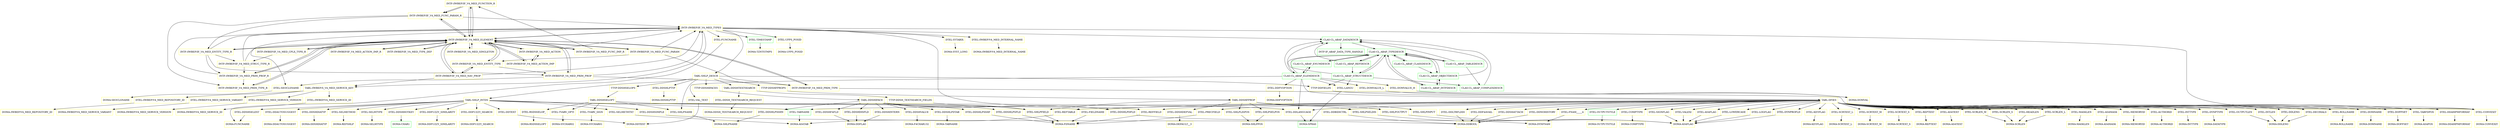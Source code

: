 digraph G {
  "INTF-/IWBEP/IF_V4_MED_FUNCTION_R" [shape=box,color=yellow];
  "INTF-/IWBEP/IF_V4_MED_FUNC_PARAM_R" [shape=box,color=yellow,URL="./INTF_%23IWBEP%23IF_V4_MED_FUNC_PARAM_R.html"];
  "INTF-/IWBEP/IF_V4_MED_TYPES" [shape=box,color=yellow,URL="./INTF_%23IWBEP%23IF_V4_MED_TYPES.html"];
  "CLAS-CL_ABAP_DATADESCR" [shape=box,color=green,URL="./CLAS_CL_ABAP_DATADESCR.html"];
  "INTF-IF_ABAP_DATA_TYPE_HANDLE" [shape=box,color=green,URL="./INTF_IF_ABAP_DATA_TYPE_HANDLE.html"];
  "CLAS-CL_ABAP_TYPEDESCR" [shape=box,color=green,URL="./CLAS_CL_ABAP_TYPEDESCR.html"];
  "CLAS-CL_ABAP_TABLEDESCR" [shape=box,color=green,URL="./CLAS_CL_ABAP_TABLEDESCR.html"];
  "CLAS-CL_ABAP_COMPLEXDESCR" [shape=box,color=green,URL="./CLAS_CL_ABAP_COMPLEXDESCR.html"];
  "CLAS-CL_ABAP_STRUCTDESCR" [shape=box,color=green,URL="./CLAS_CL_ABAP_STRUCTDESCR.html"];
  "TTYP-DDFIELDS" [shape=box,color=yellow,URL="./TTYP_DDFIELDS.html"];
  "TABL-DFIES" [shape=box,color=yellow,URL="./TABL_DFIES.html"];
  "DTEL-DDAMPMFORMAT" [shape=box,color=yellow,URL="./DTEL_DDAMPMFORMAT.html"];
  "DOMA-DDAMPMFORMAT" [shape=box,color=yellow,URL="./DOMA_DDAMPMFORMAT.html"];
  "DTEL-DDNOHISTORY" [shape=box,color=yellow,URL="./DTEL_DDNOHISTORY.html"];
  "DOMA-DDBOOL" [shape=box,color=yellow,URL="./DOMA_DDBOOL.html"];
  "DTEL-OUTPUTSTYLE" [shape=box,color=green,URL="./DTEL_OUTPUTSTYLE.html"];
  "DOMA-OUTPUTSTYLE" [shape=box,color=yellow,URL="./DOMA_OUTPUTSTYLE.html"];
  "DTEL-DDBIDICTRL" [shape=box,color=yellow,URL="./DTEL_DDBIDICTRL.html"];
  "DTEL-DDLTRFLDDI" [shape=box,color=yellow,URL="./DTEL_DDLTRFLDDI.html"];
  "DTEL-FNAM_____4" [shape=box,color=yellow,URL="./DTEL_FNAM_____4.html"];
  "DOMA-DYNFNAM" [shape=box,color=yellow,URL="./DOMA_DYNFNAM.html"];
  "DTEL-COMPTYPE" [shape=box,color=yellow,URL="./DTEL_COMPTYPE.html"];
  "DOMA-COMPTYPE" [shape=box,color=yellow,URL="./DOMA_COMPTYPE.html"];
  "DTEL-DDF4AVAIL" [shape=box,color=yellow,URL="./DTEL_DDF4AVAIL.html"];
  "DTEL-DYNPROFLD" [shape=box,color=yellow,URL="./DTEL_DYNPROFLD.html"];
  "DOMA-AS4FLAG" [shape=box,color=yellow,URL="./DOMA_AS4FLAG.html"];
  "DTEL-SIGNFLAG" [shape=box,color=yellow,URL="./DTEL_SIGNFLAG.html"];
  "DTEL-VALEXI" [shape=box,color=yellow,URL="./DTEL_VALEXI.html"];
  "DTEL-AS4FLAG" [shape=box,color=yellow,URL="./DTEL_AS4FLAG.html"];
  "DTEL-DDSHATTACH" [shape=box,color=yellow,URL="./DTEL_DDSHATTACH.html"];
  "DTEL-LOWERCASE" [shape=box,color=yellow,URL="./DTEL_LOWERCASE.html"];
  "DTEL-KEYFLAG" [shape=box,color=yellow,URL="./DTEL_KEYFLAG.html"];
  "DOMA-KEYFLAG" [shape=box,color=yellow,URL="./DOMA_KEYFLAG.html"];
  "DTEL-SCRTEXT_L" [shape=box,color=yellow,URL="./DTEL_SCRTEXT_L.html"];
  "DOMA-SCRTEXT_L" [shape=box,color=yellow,URL="./DOMA_SCRTEXT_L.html"];
  "DTEL-SCRTEXT_M" [shape=box,color=yellow,URL="./DTEL_SCRTEXT_M.html"];
  "DOMA-SCRTEXT_M" [shape=box,color=yellow,URL="./DOMA_SCRTEXT_M.html"];
  "DTEL-SCRTEXT_S" [shape=box,color=yellow,URL="./DTEL_SCRTEXT_S.html"];
  "DOMA-SCRTEXT_S" [shape=box,color=yellow,URL="./DOMA_SCRTEXT_S.html"];
  "DTEL-REPTEXT" [shape=box,color=yellow,URL="./DTEL_REPTEXT.html"];
  "DOMA-REPTEXT" [shape=box,color=yellow,URL="./DOMA_REPTEXT.html"];
  "DTEL-AS4TEXT" [shape=box,color=yellow,URL="./DTEL_AS4TEXT.html"];
  "DOMA-AS4TEXT" [shape=box,color=yellow,URL="./DOMA_AS4TEXT.html"];
  "DTEL-SCRLEN_L" [shape=box,color=yellow,URL="./DTEL_SCRLEN_L.html"];
  "DOMA-SCRLEN" [shape=box,color=yellow,URL="./DOMA_SCRLEN.html"];
  "DTEL-SCRLEN_M" [shape=box,color=yellow,URL="./DTEL_SCRLEN_M.html"];
  "DTEL-SCRLEN_S" [shape=box,color=yellow,URL="./DTEL_SCRLEN_S.html"];
  "DTEL-HEADLEN" [shape=box,color=yellow,URL="./DTEL_HEADLEN.html"];
  "DTEL-CONVEXIT" [shape=box,color=yellow,URL="./DTEL_CONVEXIT.html"];
  "DOMA-CONVEXIT" [shape=box,color=yellow,URL="./DOMA_CONVEXIT.html"];
  "DTEL-MASKLEN" [shape=box,color=yellow,URL="./DTEL_MASKLEN.html"];
  "DOMA-MASKLEN" [shape=box,color=yellow,URL="./DOMA_MASKLEN.html"];
  "DTEL-AS4MASK" [shape=box,color=yellow,URL="./DTEL_AS4MASK.html"];
  "DOMA-AS4MASK" [shape=box,color=yellow,URL="./DOMA_AS4MASK.html"];
  "DTEL-LOGFLAG" [shape=box,color=yellow,URL="./DTEL_LOGFLAG.html"];
  "DTEL-MEMORYID" [shape=box,color=yellow,URL="./DTEL_MEMORYID.html"];
  "DOMA-MEMORYID" [shape=box,color=yellow,URL="./DOMA_MEMORYID.html"];
  "DTEL-AUTHORID" [shape=box,color=yellow,URL="./DTEL_AUTHORID.html"];
  "DOMA-AUTHORID" [shape=box,color=yellow,URL="./DOMA_AUTHORID.html"];
  "DTEL-PRECFIELD" [shape=box,color=yellow,URL="./DTEL_PRECFIELD.html"];
  "DOMA-FDNAME" [shape=box,color=yellow,URL="./DOMA_FDNAME.html"];
  "DTEL-REFFIELD" [shape=box,color=yellow,URL="./DTEL_REFFIELD.html"];
  "DTEL-REFTABLE" [shape=box,color=yellow,URL="./DTEL_REFTABLE.html"];
  "DOMA-AS4TAB" [shape=box,color=yellow,URL="./DOMA_AS4TAB.html"];
  "DTEL-INTTYPE" [shape=box,color=yellow,URL="./DTEL_INTTYPE.html"];
  "DOMA-INTTYPE" [shape=box,color=yellow,URL="./DOMA_INTTYPE.html"];
  "DTEL-DYNPTYPE" [shape=box,color=yellow,URL="./DTEL_DYNPTYPE.html"];
  "DOMA-DATATYPE" [shape=box,color=yellow,URL="./DOMA_DATATYPE.html"];
  "DTEL-DECIMALS" [shape=box,color=yellow,URL="./DTEL_DECIMALS.html"];
  "DOMA-DDLENG" [shape=box,color=yellow,URL="./DOMA_DDLENG.html"];
  "DTEL-OUTPUTLEN" [shape=box,color=yellow,URL="./DTEL_OUTPUTLEN.html"];
  "DTEL-INTLEN" [shape=box,color=yellow,URL="./DTEL_INTLEN.html"];
  "DTEL-DDLENG" [shape=box,color=yellow,URL="./DTEL_DDLENG.html"];
  "DTEL-ROLLNAME" [shape=box,color=yellow,URL="./DTEL_ROLLNAME.html"];
  "DOMA-ROLLNAME" [shape=box,color=yellow,URL="./DOMA_ROLLNAME.html"];
  "DTEL-DOMNAME" [shape=box,color=yellow,URL="./DTEL_DOMNAME.html"];
  "DOMA-DOMNAME" [shape=box,color=yellow,URL="./DOMA_DOMNAME.html"];
  "DTEL-DOFFSET" [shape=box,color=yellow,URL="./DTEL_DOFFSET.html"];
  "DOMA-DOFFSET" [shape=box,color=yellow,URL="./DOMA_DOFFSET.html"];
  "DTEL-TABFDPOS" [shape=box,color=yellow,URL="./DTEL_TABFDPOS.html"];
  "DOMA-AS4POS" [shape=box,color=yellow,URL="./DOMA_AS4POS.html"];
  "DTEL-DDLANGUAGE" [shape=box,color=yellow,URL="./DTEL_DDLANGUAGE.html"];
  "DOMA-SPRAS" [shape=box,color=green,URL="./DOMA_SPRAS.html"];
  "DTEL-FIELDNAME" [shape=box,color=yellow,URL="./DTEL_FIELDNAME.html"];
  "DTEL-TABNAME" [shape=box,color=green,URL="./DTEL_TABNAME.html"];
  "DTEL-LANGU" [shape=box,color=yellow,URL="./DTEL_LANGU.html"];
  "CLAS-CL_ABAP_REFDESCR" [shape=box,color=green,URL="./CLAS_CL_ABAP_REFDESCR.html"];
  "CLAS-CL_ABAP_OBJECTDESCR" [shape=box,color=green,URL="./CLAS_CL_ABAP_OBJECTDESCR.html"];
  "CLAS-CL_ABAP_INTFDESCR" [shape=box,color=green,URL="./CLAS_CL_ABAP_INTFDESCR.html"];
  "CLAS-CL_ABAP_ENUMDESCR" [shape=box,color=green,URL="./CLAS_CL_ABAP_ENUMDESCR.html"];
  "CLAS-CL_ABAP_ELEMDESCR" [shape=box,color=green,URL="./CLAS_CL_ABAP_ELEMDESCR.html"];
  "DTEL-VAL_TEXT" [shape=box,color=yellow,URL="./DTEL_VAL_TEXT.html"];
  "DOMA-DDTEXT" [shape=box,color=yellow,URL="./DOMA_DDTEXT.html"];
  "DTEL-DDFVOPTION" [shape=box,color=yellow,URL="./DTEL_DDFVOPTION.html"];
  "DOMA-DDFVOPTION" [shape=box,color=yellow,URL="./DOMA_DDFVOPTION.html"];
  "DTEL-DOMVALUE_H" [shape=box,color=yellow,URL="./DTEL_DOMVALUE_H.html"];
  "DOMA-DOMVAL" [shape=box,color=yellow,URL="./DOMA_DOMVAL.html"];
  "DTEL-DOMVALUE_L" [shape=box,color=yellow,URL="./DTEL_DOMVALUE_L.html"];
  "CLAS-CL_ABAP_CLASSDESCR" [shape=box,color=green,URL="./CLAS_CL_ABAP_CLASSDESCR.html"];
  "INTF-/IWBEP/IF_V4_MED_ELEMENT" [shape=box,color=yellow,URL="./INTF_%23IWBEP%23IF_V4_MED_ELEMENT.html"];
  "INTF-/IWBEP/IF_V4_MED_TYPE_DEF" [shape=box,color=yellow,URL="./INTF_%23IWBEP%23IF_V4_MED_TYPE_DEF.html"];
  "INTF-/IWBEP/IF_V4_MED_SINGLETON" [shape=box,color=yellow,URL="./INTF_%23IWBEP%23IF_V4_MED_SINGLETON.html"];
  "INTF-/IWBEP/IF_V4_MED_PRIM_TYPE_R" [shape=box,color=yellow,URL="./INTF_%23IWBEP%23IF_V4_MED_PRIM_TYPE_R.html"];
  "INTF-/IWBEP/IF_V4_MED_PRIM_TYPE" [shape=box,color=yellow,URL="./INTF_%23IWBEP%23IF_V4_MED_PRIM_TYPE.html"];
  "INTF-/IWBEP/IF_V4_MED_PRIM_PROP_R" [shape=box,color=yellow,URL="./INTF_%23IWBEP%23IF_V4_MED_PRIM_PROP_R.html"];
  "INTF-/IWBEP/IF_V4_MED_PRIM_PROP" [shape=box,color=yellow,URL="./INTF_%23IWBEP%23IF_V4_MED_PRIM_PROP.html"];
  "DTEL-SEOCLSNAME" [shape=box,color=yellow,URL="./DTEL_SEOCLSNAME.html"];
  "DOMA-SEOCLSNAME" [shape=box,color=yellow,URL="./DOMA_SEOCLSNAME.html"];
  "INTF-/IWBEP/IF_V4_MED_NAV_PROP" [shape=box,color=yellow,URL="./INTF_%23IWBEP%23IF_V4_MED_NAV_PROP.html"];
  "INTF-/IWBEP/IF_V4_MED_ENTITY_TYPE" [shape=box,color=yellow,URL="./INTF_%23IWBEP%23IF_V4_MED_ENTITY_TYPE.html"];
  "TABL-/IWBEP/S_V4_MED_SERVICE_KEY" [shape=box,color=yellow,URL="./TABL_%23IWBEP%23S_V4_MED_SERVICE_KEY.html"];
  "DTEL-/IWBEP/V4_MED_SERVICE_VARIANT" [shape=box,color=yellow,URL="./DTEL_%23IWBEP%23V4_MED_SERVICE_VARIANT.html"];
  "DOMA-/IWBEP/V4_MED_SERVICE_VARIANT" [shape=box,color=yellow,URL="./DOMA_%23IWBEP%23V4_MED_SERVICE_VARIANT.html"];
  "DTEL-/IWBEP/V4_MED_SERVICE_VERSION" [shape=box,color=yellow,URL="./DTEL_%23IWBEP%23V4_MED_SERVICE_VERSION.html"];
  "DOMA-/IWBEP/V4_MED_SERVICE_VERSION" [shape=box,color=yellow,URL="./DOMA_%23IWBEP%23V4_MED_SERVICE_VERSION.html"];
  "DTEL-/IWBEP/V4_MED_SERVICE_ID" [shape=box,color=yellow,URL="./DTEL_%23IWBEP%23V4_MED_SERVICE_ID.html"];
  "DOMA-/IWBEP/V4_MED_SERVICE_ID" [shape=box,color=yellow,URL="./DOMA_%23IWBEP%23V4_MED_SERVICE_ID.html"];
  "DTEL-/IWBEP/V4_MED_REPOSITORY_ID" [shape=box,color=yellow,URL="./DTEL_%23IWBEP%23V4_MED_REPOSITORY_ID.html"];
  "DOMA-/IWBEP/V4_MED_REPOSITORY_ID" [shape=box,color=yellow,URL="./DOMA_%23IWBEP%23V4_MED_REPOSITORY_ID.html"];
  "INTF-/IWBEP/IF_V4_MED_FUNCTION_R" [shape=box,color=yellow,URL="./INTF_%23IWBEP%23IF_V4_MED_FUNCTION_R.html"];
  "INTF-/IWBEP/IF_V4_MED_FUNC_IMP_R" [shape=box,color=yellow,URL="./INTF_%23IWBEP%23IF_V4_MED_FUNC_IMP_R.html"];
  "INTF-/IWBEP/IF_V4_MED_ENTITY_TYPE_R" [shape=box,color=yellow,URL="./INTF_%23IWBEP%23IF_V4_MED_ENTITY_TYPE_R.html"];
  "INTF-/IWBEP/IF_V4_MED_STRUC_TYPE_R" [shape=box,color=yellow,URL="./INTF_%23IWBEP%23IF_V4_MED_STRUC_TYPE_R.html"];
  "INTF-/IWBEP/IF_V4_MED_CPLX_TYPE_R" [shape=box,color=yellow,URL="./INTF_%23IWBEP%23IF_V4_MED_CPLX_TYPE_R.html"];
  "INTF-/IWBEP/IF_V4_MED_ACTION_IMP_R" [shape=box,color=yellow,URL="./INTF_%23IWBEP%23IF_V4_MED_ACTION_IMP_R.html"];
  "INTF-/IWBEP/IF_V4_MED_ACTION_IMP" [shape=box,color=yellow,URL="./INTF_%23IWBEP%23IF_V4_MED_ACTION_IMP.html"];
  "INTF-/IWBEP/IF_V4_MED_ACTION" [shape=box,color=yellow,URL="./INTF_%23IWBEP%23IF_V4_MED_ACTION.html"];
  "INTF-/IWBEP/IF_V4_MED_FUNC_PARAM" [shape=box,color=yellow,URL="./INTF_%23IWBEP%23IF_V4_MED_FUNC_PARAM.html"];
  "TABL-SHLP_DESCR" [shape=box,color=yellow,URL="./TABL_SHLP_DESCR.html"];
  "TABL-DDSHTEXTSEARCH" [shape=box,color=yellow,URL="./TABL_DDSHTEXTSEARCH.html"];
  "TTYP-DDSH_TEXTSEARCH_FIELDS" [shape=box,color=yellow,URL="./TTYP_DDSH_TEXTSEARCH_FIELDS.html"];
  "DTEL-SHLPFIELD" [shape=box,color=yellow,URL="./DTEL_SHLPFIELD.html"];
  "DTEL-DDSH_TEXTSEARCH_REQUEST" [shape=box,color=yellow,URL="./DTEL_DDSH_TEXTSEARCH_REQUEST.html"];
  "DOMA-DDSH_TEXTSEARCH_REQUEST" [shape=box,color=yellow,URL="./DOMA_DDSH_TEXTSEARCH_REQUEST.html"];
  "TTYP-DDSHSELOPS" [shape=box,color=yellow,URL="./TTYP_DDSHSELOPS.html"];
  "TABL-DDSHSELOPT" [shape=box,color=yellow,URL="./TABL_DDSHSELOPT.html"];
  "DTEL-RSDSSELOP_" [shape=box,color=yellow,URL="./DTEL_RSDSSELOP_.html"];
  "DOMA-RSDSSELOPT" [shape=box,color=yellow,URL="./DOMA_RSDSSELOPT.html"];
  "DTEL-TVARV_OPTI" [shape=box,color=yellow,URL="./DTEL_TVARV_OPTI.html"];
  "DOMA-SYCHAR02" [shape=box,color=yellow,URL="./DOMA_SYCHAR02.html"];
  "DTEL-TVARV_SIGN" [shape=box,color=yellow,URL="./DTEL_TVARV_SIGN.html"];
  "DOMA-SYCHAR01" [shape=box,color=yellow,URL="./DOMA_SYCHAR01.html"];
  "DTEL-SHLPNAME" [shape=box,color=yellow,URL="./DTEL_SHLPNAME.html"];
  "DOMA-SHLPNAME" [shape=box,color=yellow,URL="./DOMA_SHLPNAME.html"];
  "TTYP-DDSHFPROPS" [shape=box,color=yellow,URL="./TTYP_DDSHFPROPS.html"];
  "TABL-DDSHFPROP" [shape=box,color=yellow,URL="./TABL_DDSHFPROP.html"];
  "DTEL-DDSHDEFVAL" [shape=box,color=yellow,URL="./DTEL_DDSHDEFVAL.html"];
  "DOMA-DEFAULT__3" [shape=box,color=yellow,URL="./DOMA_DEFAULT__3.html"];
  "DTEL-SHLPSELDIS" [shape=box,color=yellow,URL="./DTEL_SHLPSELDIS.html"];
  "DTEL-SHLPLISPOS" [shape=box,color=yellow,URL="./DTEL_SHLPLISPOS.html"];
  "DOMA-SHLPPOS" [shape=box,color=yellow,URL="./DOMA_SHLPPOS.html"];
  "DTEL-SHLPSELPOS" [shape=box,color=yellow,URL="./DTEL_SHLPSELPOS.html"];
  "DTEL-SHLPOUTPUT" [shape=box,color=yellow,URL="./DTEL_SHLPOUTPUT.html"];
  "DTEL-SHLPINPUT" [shape=box,color=yellow,URL="./DTEL_SHLPINPUT.html"];
  "TTYP-DDSHIFACES" [shape=box,color=yellow,URL="./TTYP_DDSHIFACES.html"];
  "TABL-DDSHIFACE" [shape=box,color=yellow,URL="./TABL_DDSHIFACE.html"];
  "DTEL-DDSHLPSSHF" [shape=box,color=yellow,URL="./DTEL_DDSHLPSSHF.html"];
  "DTEL-DDSHLPSSHN" [shape=box,color=yellow,URL="./DTEL_DDSHLPSSHN.html"];
  "DTEL-DDSHF4FLD" [shape=box,color=yellow,URL="./DTEL_DDSHF4FLD.html"];
  "DOMA-DDFLAG" [shape=box,color=yellow,URL="./DOMA_DDFLAG.html"];
  "DTEL-DDSHDISFLD" [shape=box,color=yellow,URL="./DTEL_DDSHDISFLD.html"];
  "DTEL-DDSHINTERN" [shape=box,color=yellow,URL="./DTEL_DDSHINTERN.html"];
  "DTEL-DDSHVALUE" [shape=box,color=yellow,URL="./DTEL_DDSHVALUE.html"];
  "DOMA-F4CHAR132" [shape=box,color=yellow,URL="./DOMA_F4CHAR132.html"];
  "DTEL-DDSHLPDFLD" [shape=box,color=yellow,URL="./DTEL_DDSHLPDFLD.html"];
  "DTEL-DDSHLPDTAB" [shape=box,color=yellow,URL="./DTEL_DDSHLPDTAB.html"];
  "DOMA-TABNAME" [shape=box,color=yellow,URL="./DOMA_TABNAME.html"];
  "DTEL-DDSHLPSFLD" [shape=box,color=yellow,URL="./DTEL_DDSHLPSFLD.html"];
  "TABL-SHLP_INTDS" [shape=box,color=yellow,URL="./TABL_SHLP_INTDS.html"];
  "DTEL-DDFUZZY_SIMILARITY" [shape=box,color=yellow,URL="./DTEL_DDFUZZY_SIMILARITY.html"];
  "DOMA-DDFUZZY_SIMILARITY" [shape=box,color=yellow,URL="./DOMA_DDFUZZY_SIMILARITY.html"];
  "DTEL-DDFUZZY_SEARCH" [shape=box,color=yellow,URL="./DTEL_DDFUZZY_SEARCH.html"];
  "DOMA-DDFUZZY_SEARCH" [shape=box,color=yellow,URL="./DOMA_DDFUZZY_SEARCH.html"];
  "DTEL-DDAUTOSUGGEST" [shape=box,color=yellow,URL="./DTEL_DDAUTOSUGGEST.html"];
  "DOMA-DDAUTOSUGGEST" [shape=box,color=yellow,URL="./DOMA_DDAUTOSUGGEST.html"];
  "DTEL-DDTEXT" [shape=box,color=yellow,URL="./DTEL_DDTEXT.html"];
  "DTEL-DDSHDIATYP" [shape=box,color=yellow,URL="./DTEL_DDSHDIATYP.html"];
  "DOMA-DDSHDIATYP" [shape=box,color=yellow,URL="./DOMA_DDSHDIATYP.html"];
  "DTEL-DDSHSELEXT" [shape=box,color=yellow,URL="./DTEL_DDSHSELEXT.html"];
  "DOMA-FUNCNAME" [shape=box,color=yellow,URL="./DOMA_FUNCNAME.html"];
  "DTEL-SELMETHTXT" [shape=box,color=yellow,URL="./DTEL_SELMETHTXT.html"];
  "DTEL-SELMETHOD" [shape=box,color=yellow,URL="./DTEL_SELMETHOD.html"];
  "DOMA-REFSHLP" [shape=box,color=yellow,URL="./DOMA_REFSHLP.html"];
  "DTEL-SELMTYPE" [shape=box,color=yellow,URL="./DTEL_SELMTYPE.html"];
  "DOMA-SELMTYPE" [shape=box,color=yellow,URL="./DOMA_SELMTYPE.html"];
  "DTEL-DDSHHOTKEY" [shape=box,color=yellow,URL="./DTEL_DDSHHOTKEY.html"];
  "DOMA-CHAR1" [shape=box,color=green,URL="./DOMA_CHAR1.html"];
  "DTEL-DDSHSIMPLE" [shape=box,color=yellow,URL="./DTEL_DDSHSIMPLE.html"];
  "DTEL-DDSHLPTYP" [shape=box,color=yellow,URL="./DTEL_DDSHLPTYP.html"];
  "DOMA-DDSHLPTYP" [shape=box,color=yellow,URL="./DOMA_DDSHLPTYP.html"];
  "DTEL-TIMESTAMP" [shape=box,color=green,URL="./DTEL_TIMESTAMP.html"];
  "DOMA-TZNTSTMPS" [shape=box,color=yellow,URL="./DOMA_TZNTSTMPS.html"];
  "DTEL-UFPS_POSID" [shape=box,color=yellow,URL="./DTEL_UFPS_POSID.html"];
  "DOMA-UFPS_POSID" [shape=box,color=yellow,URL="./DOMA_UFPS_POSID.html"];
  "DTEL-FUNCNAME" [shape=box,color=yellow,URL="./DTEL_FUNCNAME.html"];
  "DTEL-SYTABIX" [shape=box,color=yellow,URL="./DTEL_SYTABIX.html"];
  "DOMA-SYST_LONG" [shape=box,color=yellow,URL="./DOMA_SYST_LONG.html"];
  "DTEL-/IWBEP/V4_MED_INTERNAL_NAME" [shape=box,color=yellow,URL="./DTEL_%23IWBEP%23V4_MED_INTERNAL_NAME.html"];
  "DOMA-/IWBEP/V4_MED_INTERNAL_NAME" [shape=box,color=yellow,URL="./DOMA_%23IWBEP%23V4_MED_INTERNAL_NAME.html"];
  "INTF-/IWBEP/IF_V4_MED_FUNCTION_R" -> "INTF-/IWBEP/IF_V4_MED_ELEMENT";
  "INTF-/IWBEP/IF_V4_MED_FUNCTION_R" -> "INTF-/IWBEP/IF_V4_MED_FUNC_PARAM_R";
  "INTF-/IWBEP/IF_V4_MED_FUNC_PARAM_R" -> "INTF-/IWBEP/IF_V4_MED_ELEMENT";
  "INTF-/IWBEP/IF_V4_MED_FUNC_PARAM_R" -> "INTF-/IWBEP/IF_V4_MED_ENTITY_TYPE_R";
  "INTF-/IWBEP/IF_V4_MED_FUNC_PARAM_R" -> "INTF-/IWBEP/IF_V4_MED_PRIM_TYPE_R";
  "INTF-/IWBEP/IF_V4_MED_FUNC_PARAM_R" -> "INTF-/IWBEP/IF_V4_MED_TYPES";
  "INTF-/IWBEP/IF_V4_MED_TYPES" -> "DTEL-/IWBEP/V4_MED_INTERNAL_NAME";
  "INTF-/IWBEP/IF_V4_MED_TYPES" -> "DTEL-SYTABIX";
  "INTF-/IWBEP/IF_V4_MED_TYPES" -> "TABL-/IWBEP/S_V4_MED_SERVICE_KEY";
  "INTF-/IWBEP/IF_V4_MED_TYPES" -> "DTEL-CONVEXIT";
  "INTF-/IWBEP/IF_V4_MED_TYPES" -> "DTEL-FUNCNAME";
  "INTF-/IWBEP/IF_V4_MED_TYPES" -> "DTEL-SEOCLSNAME";
  "INTF-/IWBEP/IF_V4_MED_TYPES" -> "DTEL-REFFIELD";
  "INTF-/IWBEP/IF_V4_MED_TYPES" -> "DTEL-UFPS_POSID";
  "INTF-/IWBEP/IF_V4_MED_TYPES" -> "DTEL-TIMESTAMP";
  "INTF-/IWBEP/IF_V4_MED_TYPES" -> "TABL-SHLP_DESCR";
  "INTF-/IWBEP/IF_V4_MED_TYPES" -> "INTF-/IWBEP/IF_V4_MED_ELEMENT";
  "INTF-/IWBEP/IF_V4_MED_TYPES" -> "CLAS-CL_ABAP_DATADESCR";
  "CLAS-CL_ABAP_DATADESCR" -> "CLAS-CL_ABAP_TYPEDESCR";
  "CLAS-CL_ABAP_DATADESCR" -> "INTF-IF_ABAP_DATA_TYPE_HANDLE";
  "CLAS-CL_ABAP_TYPEDESCR" -> "CLAS-CL_ABAP_CLASSDESCR";
  "CLAS-CL_ABAP_TYPEDESCR" -> "CLAS-CL_ABAP_ELEMDESCR";
  "CLAS-CL_ABAP_TYPEDESCR" -> "CLAS-CL_ABAP_ENUMDESCR";
  "CLAS-CL_ABAP_TYPEDESCR" -> "CLAS-CL_ABAP_INTFDESCR";
  "CLAS-CL_ABAP_TYPEDESCR" -> "CLAS-CL_ABAP_OBJECTDESCR";
  "CLAS-CL_ABAP_TYPEDESCR" -> "CLAS-CL_ABAP_REFDESCR";
  "CLAS-CL_ABAP_TYPEDESCR" -> "CLAS-CL_ABAP_STRUCTDESCR";
  "CLAS-CL_ABAP_TYPEDESCR" -> "CLAS-CL_ABAP_TABLEDESCR";
  "CLAS-CL_ABAP_TABLEDESCR" -> "CLAS-CL_ABAP_COMPLEXDESCR";
  "CLAS-CL_ABAP_TABLEDESCR" -> "CLAS-CL_ABAP_TYPEDESCR";
  "CLAS-CL_ABAP_TABLEDESCR" -> "CLAS-CL_ABAP_DATADESCR";
  "CLAS-CL_ABAP_COMPLEXDESCR" -> "CLAS-CL_ABAP_DATADESCR";
  "CLAS-CL_ABAP_STRUCTDESCR" -> "DTEL-LANGU";
  "CLAS-CL_ABAP_STRUCTDESCR" -> "TTYP-DDFIELDS";
  "CLAS-CL_ABAP_STRUCTDESCR" -> "CLAS-CL_ABAP_COMPLEXDESCR";
  "CLAS-CL_ABAP_STRUCTDESCR" -> "CLAS-CL_ABAP_TYPEDESCR";
  "CLAS-CL_ABAP_STRUCTDESCR" -> "CLAS-CL_ABAP_DATADESCR";
  "TTYP-DDFIELDS" -> "TABL-DFIES";
  "TABL-DFIES" -> "DTEL-TABNAME";
  "TABL-DFIES" -> "DTEL-FIELDNAME";
  "TABL-DFIES" -> "DTEL-DDLANGUAGE";
  "TABL-DFIES" -> "DTEL-TABFDPOS";
  "TABL-DFIES" -> "DTEL-DOFFSET";
  "TABL-DFIES" -> "DTEL-DOMNAME";
  "TABL-DFIES" -> "DTEL-ROLLNAME";
  "TABL-DFIES" -> "DTEL-DDLENG";
  "TABL-DFIES" -> "DTEL-INTLEN";
  "TABL-DFIES" -> "DTEL-OUTPUTLEN";
  "TABL-DFIES" -> "DTEL-DECIMALS";
  "TABL-DFIES" -> "DTEL-DYNPTYPE";
  "TABL-DFIES" -> "DTEL-INTTYPE";
  "TABL-DFIES" -> "DTEL-REFTABLE";
  "TABL-DFIES" -> "DTEL-REFFIELD";
  "TABL-DFIES" -> "DTEL-PRECFIELD";
  "TABL-DFIES" -> "DTEL-AUTHORID";
  "TABL-DFIES" -> "DTEL-MEMORYID";
  "TABL-DFIES" -> "DTEL-LOGFLAG";
  "TABL-DFIES" -> "DTEL-AS4MASK";
  "TABL-DFIES" -> "DTEL-MASKLEN";
  "TABL-DFIES" -> "DTEL-CONVEXIT";
  "TABL-DFIES" -> "DTEL-HEADLEN";
  "TABL-DFIES" -> "DTEL-SCRLEN_S";
  "TABL-DFIES" -> "DTEL-SCRLEN_M";
  "TABL-DFIES" -> "DTEL-SCRLEN_L";
  "TABL-DFIES" -> "DTEL-AS4TEXT";
  "TABL-DFIES" -> "DTEL-REPTEXT";
  "TABL-DFIES" -> "DTEL-SCRTEXT_S";
  "TABL-DFIES" -> "DTEL-SCRTEXT_M";
  "TABL-DFIES" -> "DTEL-SCRTEXT_L";
  "TABL-DFIES" -> "DTEL-KEYFLAG";
  "TABL-DFIES" -> "DTEL-LOWERCASE";
  "TABL-DFIES" -> "DTEL-DDSHATTACH";
  "TABL-DFIES" -> "DTEL-AS4FLAG";
  "TABL-DFIES" -> "DTEL-VALEXI";
  "TABL-DFIES" -> "DTEL-SIGNFLAG";
  "TABL-DFIES" -> "DTEL-DYNPROFLD";
  "TABL-DFIES" -> "DTEL-DDF4AVAIL";
  "TABL-DFIES" -> "DTEL-COMPTYPE";
  "TABL-DFIES" -> "DTEL-FNAM_____4";
  "TABL-DFIES" -> "DTEL-DDLTRFLDDI";
  "TABL-DFIES" -> "DTEL-DDBIDICTRL";
  "TABL-DFIES" -> "DTEL-OUTPUTSTYLE";
  "TABL-DFIES" -> "DTEL-DDNOHISTORY";
  "TABL-DFIES" -> "DTEL-DDAMPMFORMAT";
  "DTEL-DDAMPMFORMAT" -> "DOMA-DDAMPMFORMAT";
  "DTEL-DDNOHISTORY" -> "DOMA-DDBOOL";
  "DTEL-OUTPUTSTYLE" -> "DOMA-OUTPUTSTYLE";
  "DTEL-DDBIDICTRL" -> "DOMA-DDBOOL";
  "DTEL-DDLTRFLDDI" -> "DOMA-DDBOOL";
  "DTEL-FNAM_____4" -> "DOMA-DYNFNAM";
  "DTEL-COMPTYPE" -> "DOMA-COMPTYPE";
  "DTEL-DDF4AVAIL" -> "DOMA-DDBOOL";
  "DTEL-DYNPROFLD" -> "DOMA-AS4FLAG";
  "DTEL-SIGNFLAG" -> "DOMA-AS4FLAG";
  "DTEL-VALEXI" -> "DOMA-AS4FLAG";
  "DTEL-AS4FLAG" -> "DOMA-AS4FLAG";
  "DTEL-DDSHATTACH" -> "DOMA-DDBOOL";
  "DTEL-LOWERCASE" -> "DOMA-AS4FLAG";
  "DTEL-KEYFLAG" -> "DOMA-KEYFLAG";
  "DTEL-SCRTEXT_L" -> "DOMA-SCRTEXT_L";
  "DTEL-SCRTEXT_M" -> "DOMA-SCRTEXT_M";
  "DTEL-SCRTEXT_S" -> "DOMA-SCRTEXT_S";
  "DTEL-REPTEXT" -> "DOMA-REPTEXT";
  "DTEL-AS4TEXT" -> "DOMA-AS4TEXT";
  "DTEL-SCRLEN_L" -> "DOMA-SCRLEN";
  "DTEL-SCRLEN_M" -> "DOMA-SCRLEN";
  "DTEL-SCRLEN_S" -> "DOMA-SCRLEN";
  "DTEL-HEADLEN" -> "DOMA-SCRLEN";
  "DTEL-CONVEXIT" -> "DOMA-CONVEXIT";
  "DTEL-MASKLEN" -> "DOMA-MASKLEN";
  "DTEL-AS4MASK" -> "DOMA-AS4MASK";
  "DTEL-LOGFLAG" -> "DOMA-AS4FLAG";
  "DTEL-MEMORYID" -> "DOMA-MEMORYID";
  "DTEL-AUTHORID" -> "DOMA-AUTHORID";
  "DTEL-PRECFIELD" -> "DOMA-FDNAME";
  "DTEL-REFFIELD" -> "DOMA-FDNAME";
  "DTEL-REFTABLE" -> "DOMA-AS4TAB";
  "DTEL-INTTYPE" -> "DOMA-INTTYPE";
  "DTEL-DYNPTYPE" -> "DOMA-DATATYPE";
  "DTEL-DECIMALS" -> "DOMA-DDLENG";
  "DTEL-OUTPUTLEN" -> "DOMA-DDLENG";
  "DTEL-INTLEN" -> "DOMA-DDLENG";
  "DTEL-DDLENG" -> "DOMA-DDLENG";
  "DTEL-ROLLNAME" -> "DOMA-ROLLNAME";
  "DTEL-DOMNAME" -> "DOMA-DOMNAME";
  "DTEL-DOFFSET" -> "DOMA-DOFFSET";
  "DTEL-TABFDPOS" -> "DOMA-AS4POS";
  "DTEL-DDLANGUAGE" -> "DOMA-SPRAS";
  "DTEL-FIELDNAME" -> "DOMA-FDNAME";
  "DTEL-TABNAME" -> "DOMA-AS4TAB";
  "DTEL-LANGU" -> "DOMA-SPRAS";
  "CLAS-CL_ABAP_REFDESCR" -> "CLAS-CL_ABAP_DATADESCR";
  "CLAS-CL_ABAP_REFDESCR" -> "CLAS-CL_ABAP_TYPEDESCR";
  "CLAS-CL_ABAP_REFDESCR" -> "CLAS-CL_ABAP_STRUCTDESCR";
  "CLAS-CL_ABAP_OBJECTDESCR" -> "CLAS-CL_ABAP_TYPEDESCR";
  "CLAS-CL_ABAP_OBJECTDESCR" -> "CLAS-CL_ABAP_INTFDESCR";
  "CLAS-CL_ABAP_OBJECTDESCR" -> "CLAS-CL_ABAP_DATADESCR";
  "CLAS-CL_ABAP_INTFDESCR" -> "CLAS-CL_ABAP_OBJECTDESCR";
  "CLAS-CL_ABAP_INTFDESCR" -> "CLAS-CL_ABAP_TYPEDESCR";
  "CLAS-CL_ABAP_ENUMDESCR" -> "CLAS-CL_ABAP_ELEMDESCR";
  "CLAS-CL_ABAP_ENUMDESCR" -> "CLAS-CL_ABAP_TYPEDESCR";
  "CLAS-CL_ABAP_ELEMDESCR" -> "DTEL-DOMVALUE_L";
  "CLAS-CL_ABAP_ELEMDESCR" -> "DTEL-DOMVALUE_H";
  "CLAS-CL_ABAP_ELEMDESCR" -> "DTEL-DDFVOPTION";
  "CLAS-CL_ABAP_ELEMDESCR" -> "DTEL-DDLANGUAGE";
  "CLAS-CL_ABAP_ELEMDESCR" -> "DTEL-VAL_TEXT";
  "CLAS-CL_ABAP_ELEMDESCR" -> "DTEL-LANGU";
  "CLAS-CL_ABAP_ELEMDESCR" -> "TABL-DFIES";
  "CLAS-CL_ABAP_ELEMDESCR" -> "CLAS-CL_ABAP_DATADESCR";
  "CLAS-CL_ABAP_ELEMDESCR" -> "CLAS-CL_ABAP_ENUMDESCR";
  "CLAS-CL_ABAP_ELEMDESCR" -> "CLAS-CL_ABAP_TYPEDESCR";
  "DTEL-VAL_TEXT" -> "DOMA-DDTEXT";
  "DTEL-DDFVOPTION" -> "DOMA-DDFVOPTION";
  "DTEL-DOMVALUE_H" -> "DOMA-DOMVAL";
  "DTEL-DOMVALUE_L" -> "DOMA-DOMVAL";
  "CLAS-CL_ABAP_CLASSDESCR" -> "CLAS-CL_ABAP_OBJECTDESCR";
  "CLAS-CL_ABAP_CLASSDESCR" -> "CLAS-CL_ABAP_TYPEDESCR";
  "INTF-/IWBEP/IF_V4_MED_ELEMENT" -> "INTF-/IWBEP/IF_V4_MED_TYPES";
  "INTF-/IWBEP/IF_V4_MED_ELEMENT" -> "INTF-/IWBEP/IF_V4_MED_FUNC_PARAM";
  "INTF-/IWBEP/IF_V4_MED_ELEMENT" -> "INTF-/IWBEP/IF_V4_MED_FUNC_PARAM_R";
  "INTF-/IWBEP/IF_V4_MED_ELEMENT" -> "INTF-/IWBEP/IF_V4_MED_ACTION";
  "INTF-/IWBEP/IF_V4_MED_ELEMENT" -> "INTF-/IWBEP/IF_V4_MED_ACTION_IMP";
  "INTF-/IWBEP/IF_V4_MED_ELEMENT" -> "INTF-/IWBEP/IF_V4_MED_ACTION_IMP_R";
  "INTF-/IWBEP/IF_V4_MED_ELEMENT" -> "INTF-/IWBEP/IF_V4_MED_CPLX_TYPE_R";
  "INTF-/IWBEP/IF_V4_MED_ELEMENT" -> "INTF-/IWBEP/IF_V4_MED_ENTITY_TYPE";
  "INTF-/IWBEP/IF_V4_MED_ELEMENT" -> "INTF-/IWBEP/IF_V4_MED_ENTITY_TYPE_R";
  "INTF-/IWBEP/IF_V4_MED_ELEMENT" -> "INTF-/IWBEP/IF_V4_MED_FUNC_IMP_R";
  "INTF-/IWBEP/IF_V4_MED_ELEMENT" -> "INTF-/IWBEP/IF_V4_MED_FUNCTION_R";
  "INTF-/IWBEP/IF_V4_MED_ELEMENT" -> "INTF-/IWBEP/IF_V4_MED_NAV_PROP";
  "INTF-/IWBEP/IF_V4_MED_ELEMENT" -> "INTF-/IWBEP/IF_V4_MED_PRIM_PROP";
  "INTF-/IWBEP/IF_V4_MED_ELEMENT" -> "INTF-/IWBEP/IF_V4_MED_PRIM_PROP_R";
  "INTF-/IWBEP/IF_V4_MED_ELEMENT" -> "INTF-/IWBEP/IF_V4_MED_PRIM_TYPE";
  "INTF-/IWBEP/IF_V4_MED_ELEMENT" -> "INTF-/IWBEP/IF_V4_MED_PRIM_TYPE_R";
  "INTF-/IWBEP/IF_V4_MED_ELEMENT" -> "INTF-/IWBEP/IF_V4_MED_SINGLETON";
  "INTF-/IWBEP/IF_V4_MED_ELEMENT" -> "INTF-/IWBEP/IF_V4_MED_TYPE_DEF";
  "INTF-/IWBEP/IF_V4_MED_TYPE_DEF" -> "INTF-/IWBEP/IF_V4_MED_ELEMENT";
  "INTF-/IWBEP/IF_V4_MED_SINGLETON" -> "INTF-/IWBEP/IF_V4_MED_ELEMENT";
  "INTF-/IWBEP/IF_V4_MED_PRIM_TYPE_R" -> "INTF-/IWBEP/IF_V4_MED_ELEMENT";
  "INTF-/IWBEP/IF_V4_MED_PRIM_TYPE" -> "DTEL-CONVEXIT";
  "INTF-/IWBEP/IF_V4_MED_PRIM_TYPE" -> "INTF-/IWBEP/IF_V4_MED_ELEMENT";
  "INTF-/IWBEP/IF_V4_MED_PRIM_PROP_R" -> "INTF-/IWBEP/IF_V4_MED_ELEMENT";
  "INTF-/IWBEP/IF_V4_MED_PRIM_PROP_R" -> "INTF-/IWBEP/IF_V4_MED_PRIM_TYPE_R";
  "INTF-/IWBEP/IF_V4_MED_PRIM_PROP_R" -> "INTF-/IWBEP/IF_V4_MED_TYPES";
  "INTF-/IWBEP/IF_V4_MED_PRIM_PROP" -> "DTEL-SEOCLSNAME";
  "INTF-/IWBEP/IF_V4_MED_PRIM_PROP" -> "INTF-/IWBEP/IF_V4_MED_ELEMENT";
  "INTF-/IWBEP/IF_V4_MED_PRIM_PROP" -> "INTF-/IWBEP/IF_V4_MED_PRIM_TYPE";
  "INTF-/IWBEP/IF_V4_MED_PRIM_PROP" -> "INTF-/IWBEP/IF_V4_MED_TYPES";
  "DTEL-SEOCLSNAME" -> "DOMA-SEOCLSNAME";
  "INTF-/IWBEP/IF_V4_MED_NAV_PROP" -> "TABL-/IWBEP/S_V4_MED_SERVICE_KEY";
  "INTF-/IWBEP/IF_V4_MED_NAV_PROP" -> "INTF-/IWBEP/IF_V4_MED_ELEMENT";
  "INTF-/IWBEP/IF_V4_MED_NAV_PROP" -> "INTF-/IWBEP/IF_V4_MED_ENTITY_TYPE";
  "INTF-/IWBEP/IF_V4_MED_NAV_PROP" -> "INTF-/IWBEP/IF_V4_MED_TYPES";
  "INTF-/IWBEP/IF_V4_MED_ENTITY_TYPE" -> "INTF-/IWBEP/IF_V4_MED_ELEMENT";
  "INTF-/IWBEP/IF_V4_MED_ENTITY_TYPE" -> "INTF-/IWBEP/IF_V4_MED_NAV_PROP";
  "INTF-/IWBEP/IF_V4_MED_ENTITY_TYPE" -> "INTF-/IWBEP/IF_V4_MED_PRIM_PROP";
  "TABL-/IWBEP/S_V4_MED_SERVICE_KEY" -> "DTEL-/IWBEP/V4_MED_REPOSITORY_ID";
  "TABL-/IWBEP/S_V4_MED_SERVICE_KEY" -> "DTEL-/IWBEP/V4_MED_SERVICE_ID";
  "TABL-/IWBEP/S_V4_MED_SERVICE_KEY" -> "DTEL-/IWBEP/V4_MED_SERVICE_VERSION";
  "TABL-/IWBEP/S_V4_MED_SERVICE_KEY" -> "DTEL-/IWBEP/V4_MED_SERVICE_VARIANT";
  "DTEL-/IWBEP/V4_MED_SERVICE_VARIANT" -> "DOMA-/IWBEP/V4_MED_SERVICE_VARIANT";
  "DTEL-/IWBEP/V4_MED_SERVICE_VERSION" -> "DOMA-/IWBEP/V4_MED_SERVICE_VERSION";
  "DTEL-/IWBEP/V4_MED_SERVICE_ID" -> "DOMA-/IWBEP/V4_MED_SERVICE_ID";
  "DTEL-/IWBEP/V4_MED_REPOSITORY_ID" -> "DOMA-/IWBEP/V4_MED_REPOSITORY_ID";
  "INTF-/IWBEP/IF_V4_MED_FUNCTION_R" -> "INTF-/IWBEP/IF_V4_MED_ELEMENT";
  "INTF-/IWBEP/IF_V4_MED_FUNCTION_R" -> "INTF-/IWBEP/IF_V4_MED_FUNC_PARAM_R";
  "INTF-/IWBEP/IF_V4_MED_FUNC_IMP_R" -> "INTF-/IWBEP/IF_V4_MED_ELEMENT";
  "INTF-/IWBEP/IF_V4_MED_FUNC_IMP_R" -> "INTF-/IWBEP/IF_V4_MED_FUNCTION_R";
  "INTF-/IWBEP/IF_V4_MED_ENTITY_TYPE_R" -> "INTF-/IWBEP/IF_V4_MED_STRUC_TYPE_R";
  "INTF-/IWBEP/IF_V4_MED_ENTITY_TYPE_R" -> "INTF-/IWBEP/IF_V4_MED_ELEMENT";
  "INTF-/IWBEP/IF_V4_MED_ENTITY_TYPE_R" -> "INTF-/IWBEP/IF_V4_MED_PRIM_PROP_R";
  "INTF-/IWBEP/IF_V4_MED_ENTITY_TYPE_R" -> "INTF-/IWBEP/IF_V4_MED_PRIM_PROP";
  "INTF-/IWBEP/IF_V4_MED_ENTITY_TYPE_R" -> "INTF-/IWBEP/IF_V4_MED_TYPES";
  "INTF-/IWBEP/IF_V4_MED_STRUC_TYPE_R" -> "INTF-/IWBEP/IF_V4_MED_ELEMENT";
  "INTF-/IWBEP/IF_V4_MED_STRUC_TYPE_R" -> "INTF-/IWBEP/IF_V4_MED_PRIM_PROP_R";
  "INTF-/IWBEP/IF_V4_MED_STRUC_TYPE_R" -> "INTF-/IWBEP/IF_V4_MED_TYPES";
  "INTF-/IWBEP/IF_V4_MED_CPLX_TYPE_R" -> "INTF-/IWBEP/IF_V4_MED_STRUC_TYPE_R";
  "INTF-/IWBEP/IF_V4_MED_CPLX_TYPE_R" -> "INTF-/IWBEP/IF_V4_MED_ELEMENT";
  "INTF-/IWBEP/IF_V4_MED_ACTION_IMP_R" -> "INTF-/IWBEP/IF_V4_MED_ELEMENT";
  "INTF-/IWBEP/IF_V4_MED_ACTION_IMP" -> "INTF-/IWBEP/IF_V4_MED_ELEMENT";
  "INTF-/IWBEP/IF_V4_MED_ACTION_IMP" -> "INTF-/IWBEP/IF_V4_MED_ACTION";
  "INTF-/IWBEP/IF_V4_MED_ACTION" -> "INTF-/IWBEP/IF_V4_MED_ELEMENT";
  "INTF-/IWBEP/IF_V4_MED_ACTION" -> "INTF-/IWBEP/IF_V4_MED_ACTION_IMP";
  "INTF-/IWBEP/IF_V4_MED_ACTION" -> "INTF-/IWBEP/IF_V4_MED_TYPES";
  "INTF-/IWBEP/IF_V4_MED_FUNC_PARAM" -> "INTF-/IWBEP/IF_V4_MED_ELEMENT";
  "INTF-/IWBEP/IF_V4_MED_FUNC_PARAM" -> "INTF-/IWBEP/IF_V4_MED_ENTITY_TYPE";
  "INTF-/IWBEP/IF_V4_MED_FUNC_PARAM" -> "INTF-/IWBEP/IF_V4_MED_PRIM_TYPE";
  "INTF-/IWBEP/IF_V4_MED_FUNC_PARAM" -> "INTF-/IWBEP/IF_V4_MED_TYPES";
  "TABL-SHLP_DESCR" -> "DTEL-SHLPNAME";
  "TABL-SHLP_DESCR" -> "DTEL-DDSHLPTYP";
  "TABL-SHLP_DESCR" -> "TABL-SHLP_INTDS";
  "TABL-SHLP_DESCR" -> "TTYP-DDSHIFACES";
  "TABL-SHLP_DESCR" -> "TTYP-DDFIELDS";
  "TABL-SHLP_DESCR" -> "TTYP-DDSHFPROPS";
  "TABL-SHLP_DESCR" -> "TTYP-DDSHSELOPS";
  "TABL-SHLP_DESCR" -> "TABL-DDSHTEXTSEARCH";
  "TABL-DDSHTEXTSEARCH" -> "DTEL-DDSH_TEXTSEARCH_REQUEST";
  "TABL-DDSHTEXTSEARCH" -> "TTYP-DDSH_TEXTSEARCH_FIELDS";
  "TTYP-DDSH_TEXTSEARCH_FIELDS" -> "DTEL-SHLPFIELD";
  "DTEL-SHLPFIELD" -> "DOMA-FDNAME";
  "DTEL-DDSH_TEXTSEARCH_REQUEST" -> "DOMA-DDSH_TEXTSEARCH_REQUEST";
  "TTYP-DDSHSELOPS" -> "TABL-DDSHSELOPT";
  "TABL-DDSHSELOPT" -> "DTEL-SHLPNAME";
  "TABL-DDSHSELOPT" -> "DTEL-SHLPFIELD";
  "TABL-DDSHSELOPT" -> "DTEL-TVARV_SIGN";
  "TABL-DDSHSELOPT" -> "DTEL-TVARV_OPTI";
  "TABL-DDSHSELOPT" -> "DTEL-RSDSSELOP_";
  "DTEL-RSDSSELOP_" -> "DOMA-RSDSSELOPT";
  "DTEL-TVARV_OPTI" -> "DOMA-SYCHAR02";
  "DTEL-TVARV_SIGN" -> "DOMA-SYCHAR01";
  "DTEL-SHLPNAME" -> "DOMA-SHLPNAME";
  "TTYP-DDSHFPROPS" -> "TABL-DDSHFPROP";
  "TABL-DDSHFPROP" -> "DTEL-SHLPFIELD";
  "TABL-DDSHFPROP" -> "DTEL-SHLPINPUT";
  "TABL-DDSHFPROP" -> "DTEL-SHLPOUTPUT";
  "TABL-DDSHFPROP" -> "DTEL-SHLPSELPOS";
  "TABL-DDSHFPROP" -> "DTEL-SHLPLISPOS";
  "TABL-DDSHFPROP" -> "DTEL-SHLPSELDIS";
  "TABL-DDSHFPROP" -> "DTEL-DDSHDEFVAL";
  "DTEL-DDSHDEFVAL" -> "DOMA-DEFAULT__3";
  "DTEL-SHLPSELDIS" -> "DOMA-AS4FLAG";
  "DTEL-SHLPLISPOS" -> "DOMA-SHLPPOS";
  "DTEL-SHLPSELPOS" -> "DOMA-SHLPPOS";
  "DTEL-SHLPOUTPUT" -> "DOMA-AS4FLAG";
  "DTEL-SHLPINPUT" -> "DOMA-AS4FLAG";
  "TTYP-DDSHIFACES" -> "TABL-DDSHIFACE";
  "TABL-DDSHIFACE" -> "DTEL-DDSHLPSFLD";
  "TABL-DDSHIFACE" -> "DTEL-DDSHLPDTAB";
  "TABL-DDSHIFACE" -> "DTEL-DDSHLPDFLD";
  "TABL-DDSHIFACE" -> "DTEL-DDSHVALUE";
  "TABL-DDSHIFACE" -> "DTEL-DDSHINTERN";
  "TABL-DDSHIFACE" -> "DTEL-DDSHDISFLD";
  "TABL-DDSHIFACE" -> "DTEL-DDSHF4FLD";
  "TABL-DDSHIFACE" -> "DTEL-DDSHLPSSHN";
  "TABL-DDSHIFACE" -> "DTEL-DDSHLPSSHF";
  "DTEL-DDSHLPSSHF" -> "DOMA-FDNAME";
  "DTEL-DDSHLPSSHN" -> "DOMA-SHLPNAME";
  "DTEL-DDSHF4FLD" -> "DOMA-DDFLAG";
  "DTEL-DDSHDISFLD" -> "DOMA-DDFLAG";
  "DTEL-DDSHINTERN" -> "DOMA-DDFLAG";
  "DTEL-DDSHVALUE" -> "DOMA-F4CHAR132";
  "DTEL-DDSHLPDFLD" -> "DOMA-DYNFNAM";
  "DTEL-DDSHLPDTAB" -> "DOMA-TABNAME";
  "DTEL-DDSHLPSFLD" -> "DOMA-FDNAME";
  "TABL-SHLP_INTDS" -> "DTEL-DDSHSIMPLE";
  "TABL-SHLP_INTDS" -> "DTEL-DDSHHOTKEY";
  "TABL-SHLP_INTDS" -> "DTEL-SELMTYPE";
  "TABL-SHLP_INTDS" -> "DTEL-SELMETHOD";
  "TABL-SHLP_INTDS" -> "DTEL-SELMETHTXT";
  "TABL-SHLP_INTDS" -> "DTEL-DDSHSELEXT";
  "TABL-SHLP_INTDS" -> "DTEL-DDSHDIATYP";
  "TABL-SHLP_INTDS" -> "DTEL-DDLANGUAGE";
  "TABL-SHLP_INTDS" -> "DTEL-DDTEXT";
  "TABL-SHLP_INTDS" -> "DTEL-TABNAME";
  "TABL-SHLP_INTDS" -> "DTEL-FIELDNAME";
  "TABL-SHLP_INTDS" -> "DTEL-DDAUTOSUGGEST";
  "TABL-SHLP_INTDS" -> "DTEL-DDFUZZY_SEARCH";
  "TABL-SHLP_INTDS" -> "DTEL-DDFUZZY_SIMILARITY";
  "DTEL-DDFUZZY_SIMILARITY" -> "DOMA-DDFUZZY_SIMILARITY";
  "DTEL-DDFUZZY_SEARCH" -> "DOMA-DDFUZZY_SEARCH";
  "DTEL-DDAUTOSUGGEST" -> "DOMA-DDAUTOSUGGEST";
  "DTEL-DDTEXT" -> "DOMA-DDTEXT";
  "DTEL-DDSHDIATYP" -> "DOMA-DDSHDIATYP";
  "DTEL-DDSHSELEXT" -> "DOMA-FUNCNAME";
  "DTEL-SELMETHTXT" -> "DOMA-AS4TAB";
  "DTEL-SELMETHOD" -> "DOMA-REFSHLP";
  "DTEL-SELMTYPE" -> "DOMA-SELMTYPE";
  "DTEL-DDSHHOTKEY" -> "DOMA-CHAR1";
  "DTEL-DDSHSIMPLE" -> "DOMA-DDBOOL";
  "DTEL-DDSHLPTYP" -> "DOMA-DDSHLPTYP";
  "DTEL-TIMESTAMP" -> "DOMA-TZNTSTMPS";
  "DTEL-UFPS_POSID" -> "DOMA-UFPS_POSID";
  "DTEL-FUNCNAME" -> "DOMA-FUNCNAME";
  "DTEL-SYTABIX" -> "DOMA-SYST_LONG";
  "DTEL-/IWBEP/V4_MED_INTERNAL_NAME" -> "DOMA-/IWBEP/V4_MED_INTERNAL_NAME";
}
